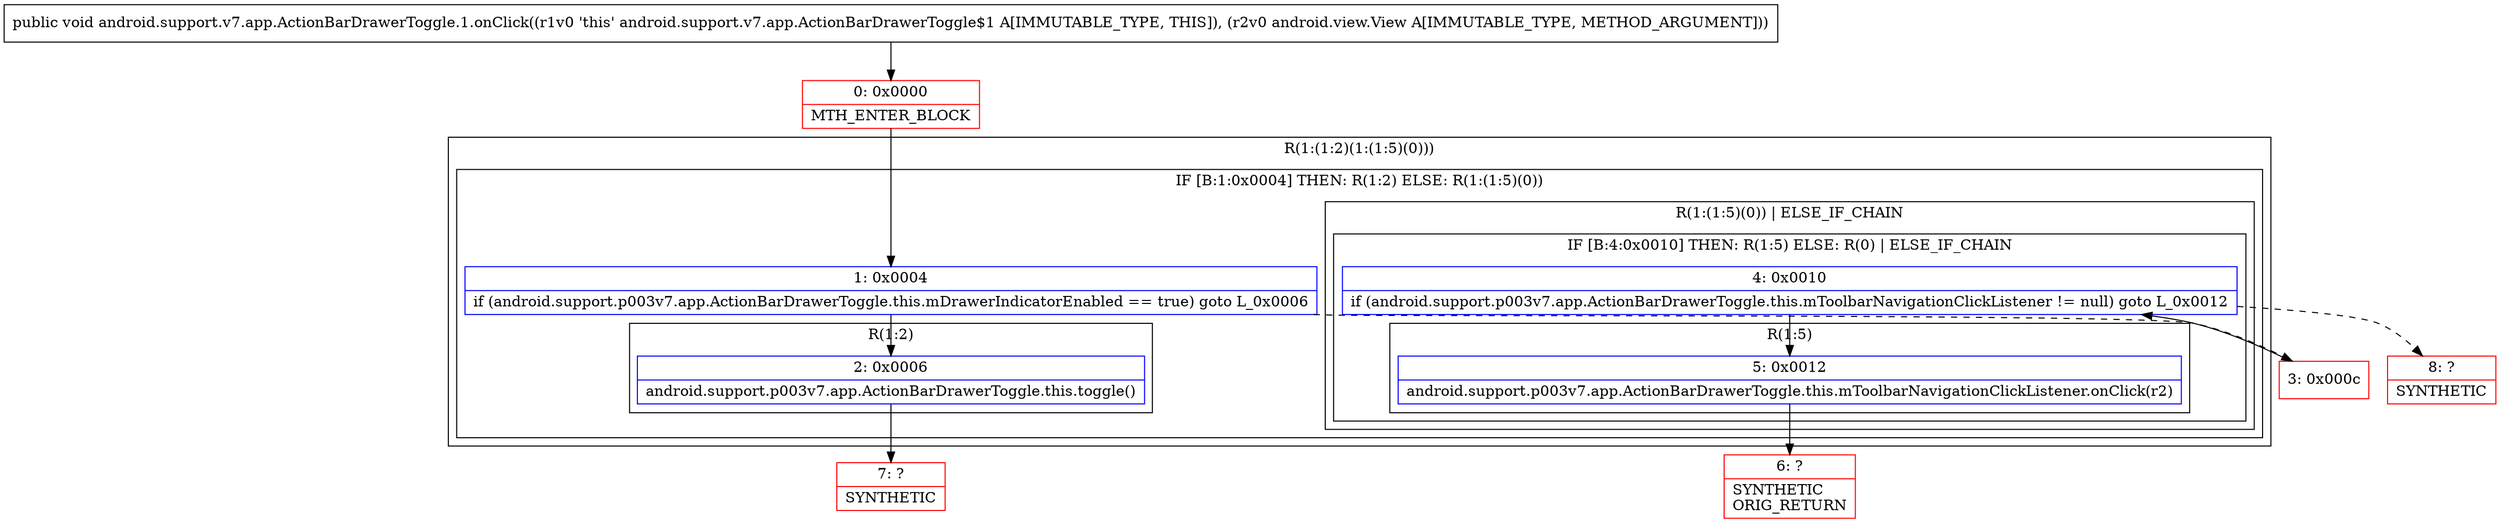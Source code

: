 digraph "CFG forandroid.support.v7.app.ActionBarDrawerToggle.1.onClick(Landroid\/view\/View;)V" {
subgraph cluster_Region_1302539135 {
label = "R(1:(1:2)(1:(1:5)(0)))";
node [shape=record,color=blue];
subgraph cluster_IfRegion_128968801 {
label = "IF [B:1:0x0004] THEN: R(1:2) ELSE: R(1:(1:5)(0))";
node [shape=record,color=blue];
Node_1 [shape=record,label="{1\:\ 0x0004|if (android.support.p003v7.app.ActionBarDrawerToggle.this.mDrawerIndicatorEnabled == true) goto L_0x0006\l}"];
subgraph cluster_Region_409718660 {
label = "R(1:2)";
node [shape=record,color=blue];
Node_2 [shape=record,label="{2\:\ 0x0006|android.support.p003v7.app.ActionBarDrawerToggle.this.toggle()\l}"];
}
subgraph cluster_Region_93601520 {
label = "R(1:(1:5)(0)) | ELSE_IF_CHAIN\l";
node [shape=record,color=blue];
subgraph cluster_IfRegion_1371018734 {
label = "IF [B:4:0x0010] THEN: R(1:5) ELSE: R(0) | ELSE_IF_CHAIN\l";
node [shape=record,color=blue];
Node_4 [shape=record,label="{4\:\ 0x0010|if (android.support.p003v7.app.ActionBarDrawerToggle.this.mToolbarNavigationClickListener != null) goto L_0x0012\l}"];
subgraph cluster_Region_690750296 {
label = "R(1:5)";
node [shape=record,color=blue];
Node_5 [shape=record,label="{5\:\ 0x0012|android.support.p003v7.app.ActionBarDrawerToggle.this.mToolbarNavigationClickListener.onClick(r2)\l}"];
}
subgraph cluster_Region_1870523926 {
label = "R(0)";
node [shape=record,color=blue];
}
}
}
}
}
Node_0 [shape=record,color=red,label="{0\:\ 0x0000|MTH_ENTER_BLOCK\l}"];
Node_3 [shape=record,color=red,label="{3\:\ 0x000c}"];
Node_6 [shape=record,color=red,label="{6\:\ ?|SYNTHETIC\lORIG_RETURN\l}"];
Node_7 [shape=record,color=red,label="{7\:\ ?|SYNTHETIC\l}"];
Node_8 [shape=record,color=red,label="{8\:\ ?|SYNTHETIC\l}"];
MethodNode[shape=record,label="{public void android.support.v7.app.ActionBarDrawerToggle.1.onClick((r1v0 'this' android.support.v7.app.ActionBarDrawerToggle$1 A[IMMUTABLE_TYPE, THIS]), (r2v0 android.view.View A[IMMUTABLE_TYPE, METHOD_ARGUMENT])) }"];
MethodNode -> Node_0;
Node_1 -> Node_2;
Node_1 -> Node_3[style=dashed];
Node_2 -> Node_7;
Node_4 -> Node_5;
Node_4 -> Node_8[style=dashed];
Node_5 -> Node_6;
Node_0 -> Node_1;
Node_3 -> Node_4;
}

